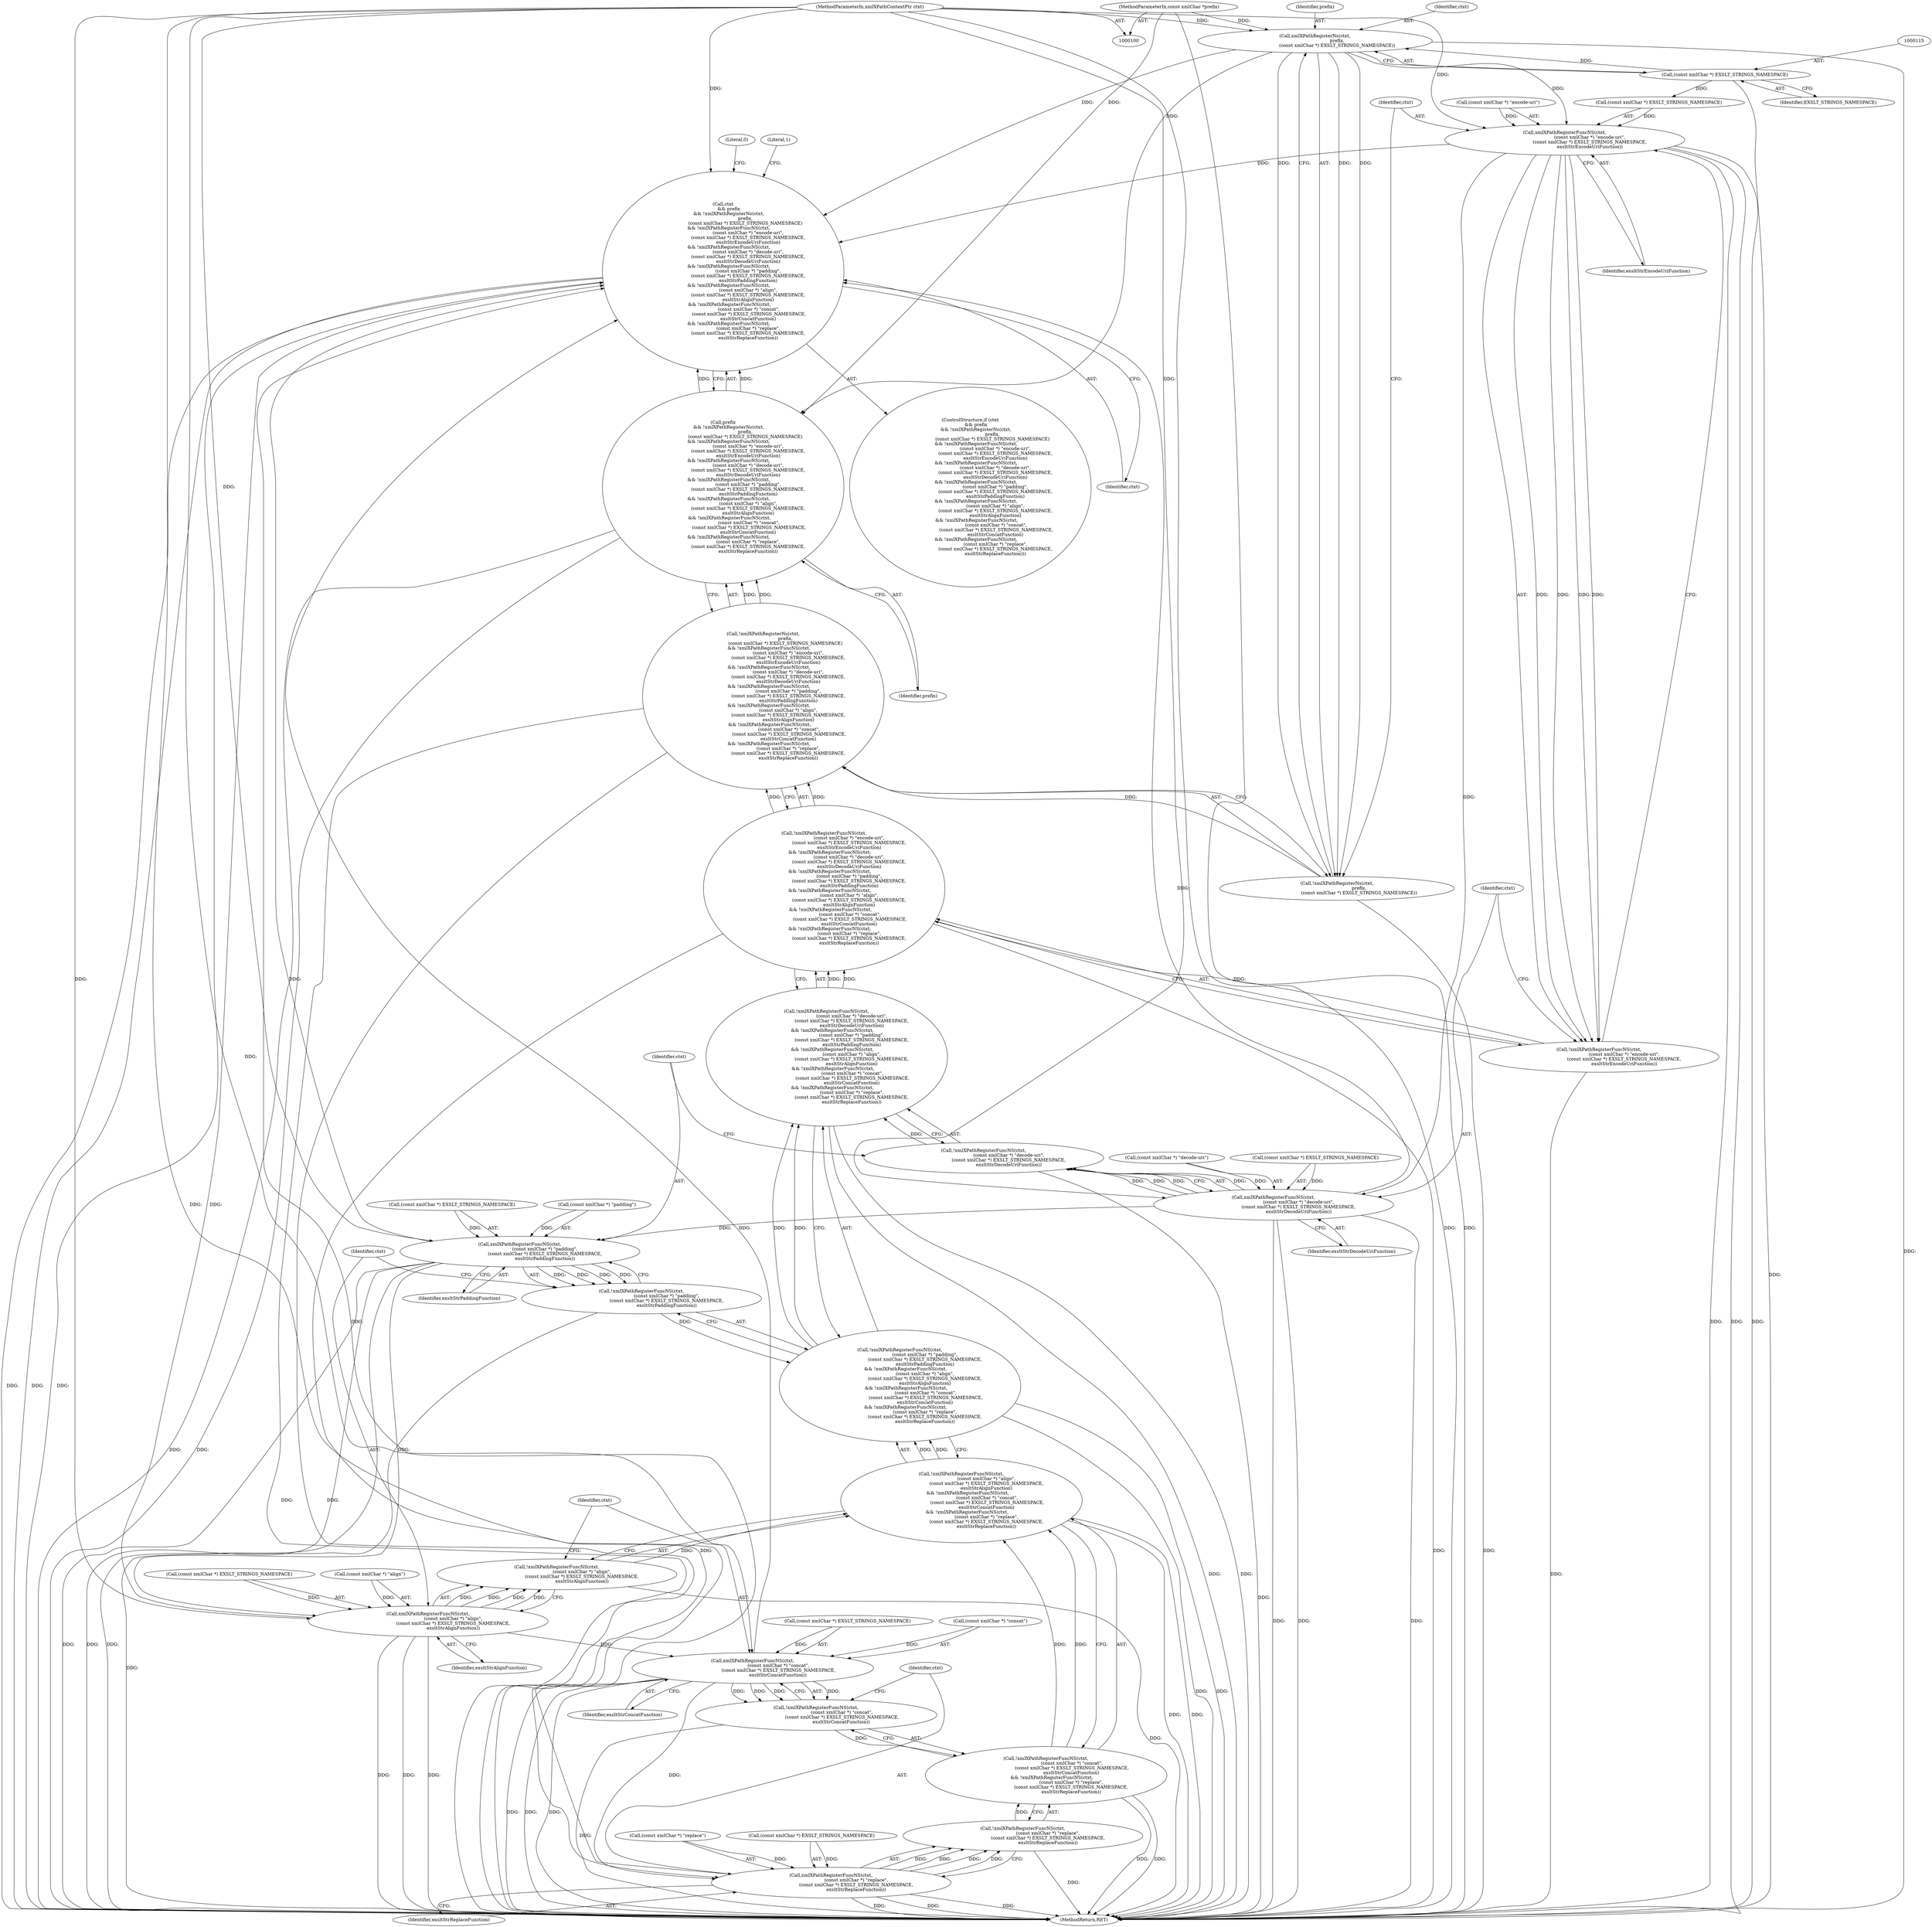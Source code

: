digraph "1_Chrome_96dbafe288dbe2f0cc45fa3c39daf6d0c37acbab_10@pointer" {
"1000111" [label="(Call,xmlXPathRegisterNs(ctxt,\n                               prefix,\n                               (const xmlChar *) EXSLT_STRINGS_NAMESPACE))"];
"1000101" [label="(MethodParameterIn,xmlXPathContextPtr ctxt)"];
"1000102" [label="(MethodParameterIn,const xmlChar *prefix)"];
"1000114" [label="(Call,(const xmlChar *) EXSLT_STRINGS_NAMESPACE)"];
"1000105" [label="(Call,ctxt\n        && prefix\n        && !xmlXPathRegisterNs(ctxt,\n                               prefix,\n                               (const xmlChar *) EXSLT_STRINGS_NAMESPACE)\n        && !xmlXPathRegisterFuncNS(ctxt,\n                                   (const xmlChar *) \"encode-uri\",\n                                   (const xmlChar *) EXSLT_STRINGS_NAMESPACE,\n                                   exsltStrEncodeUriFunction)\n        && !xmlXPathRegisterFuncNS(ctxt,\n                                   (const xmlChar *) \"decode-uri\",\n                                   (const xmlChar *) EXSLT_STRINGS_NAMESPACE,\n                                   exsltStrDecodeUriFunction)\n        && !xmlXPathRegisterFuncNS(ctxt,\n                                   (const xmlChar *) \"padding\",\n                                   (const xmlChar *) EXSLT_STRINGS_NAMESPACE,\n                                   exsltStrPaddingFunction)\n        && !xmlXPathRegisterFuncNS(ctxt,\n                                   (const xmlChar *) \"align\",\n                                   (const xmlChar *) EXSLT_STRINGS_NAMESPACE,\n                                   exsltStrAlignFunction)\n         && !xmlXPathRegisterFuncNS(ctxt,\n                                    (const xmlChar *) \"concat\",\n                                    (const xmlChar *) EXSLT_STRINGS_NAMESPACE,\n                                   exsltStrConcatFunction)\n        && !xmlXPathRegisterFuncNS(ctxt,\n                                   (const xmlChar *) \"replace\",\n                                   (const xmlChar *) EXSLT_STRINGS_NAMESPACE,\n                                   exsltStrReplaceFunction))"];
"1000107" [label="(Call,prefix\n        && !xmlXPathRegisterNs(ctxt,\n                               prefix,\n                               (const xmlChar *) EXSLT_STRINGS_NAMESPACE)\n        && !xmlXPathRegisterFuncNS(ctxt,\n                                   (const xmlChar *) \"encode-uri\",\n                                   (const xmlChar *) EXSLT_STRINGS_NAMESPACE,\n                                   exsltStrEncodeUriFunction)\n        && !xmlXPathRegisterFuncNS(ctxt,\n                                   (const xmlChar *) \"decode-uri\",\n                                   (const xmlChar *) EXSLT_STRINGS_NAMESPACE,\n                                   exsltStrDecodeUriFunction)\n        && !xmlXPathRegisterFuncNS(ctxt,\n                                   (const xmlChar *) \"padding\",\n                                   (const xmlChar *) EXSLT_STRINGS_NAMESPACE,\n                                   exsltStrPaddingFunction)\n        && !xmlXPathRegisterFuncNS(ctxt,\n                                   (const xmlChar *) \"align\",\n                                   (const xmlChar *) EXSLT_STRINGS_NAMESPACE,\n                                   exsltStrAlignFunction)\n         && !xmlXPathRegisterFuncNS(ctxt,\n                                    (const xmlChar *) \"concat\",\n                                    (const xmlChar *) EXSLT_STRINGS_NAMESPACE,\n                                   exsltStrConcatFunction)\n        && !xmlXPathRegisterFuncNS(ctxt,\n                                   (const xmlChar *) \"replace\",\n                                   (const xmlChar *) EXSLT_STRINGS_NAMESPACE,\n                                   exsltStrReplaceFunction))"];
"1000110" [label="(Call,!xmlXPathRegisterNs(ctxt,\n                               prefix,\n                               (const xmlChar *) EXSLT_STRINGS_NAMESPACE))"];
"1000109" [label="(Call,!xmlXPathRegisterNs(ctxt,\n                               prefix,\n                               (const xmlChar *) EXSLT_STRINGS_NAMESPACE)\n        && !xmlXPathRegisterFuncNS(ctxt,\n                                   (const xmlChar *) \"encode-uri\",\n                                   (const xmlChar *) EXSLT_STRINGS_NAMESPACE,\n                                   exsltStrEncodeUriFunction)\n        && !xmlXPathRegisterFuncNS(ctxt,\n                                   (const xmlChar *) \"decode-uri\",\n                                   (const xmlChar *) EXSLT_STRINGS_NAMESPACE,\n                                   exsltStrDecodeUriFunction)\n        && !xmlXPathRegisterFuncNS(ctxt,\n                                   (const xmlChar *) \"padding\",\n                                   (const xmlChar *) EXSLT_STRINGS_NAMESPACE,\n                                   exsltStrPaddingFunction)\n        && !xmlXPathRegisterFuncNS(ctxt,\n                                   (const xmlChar *) \"align\",\n                                   (const xmlChar *) EXSLT_STRINGS_NAMESPACE,\n                                   exsltStrAlignFunction)\n         && !xmlXPathRegisterFuncNS(ctxt,\n                                    (const xmlChar *) \"concat\",\n                                    (const xmlChar *) EXSLT_STRINGS_NAMESPACE,\n                                   exsltStrConcatFunction)\n        && !xmlXPathRegisterFuncNS(ctxt,\n                                   (const xmlChar *) \"replace\",\n                                   (const xmlChar *) EXSLT_STRINGS_NAMESPACE,\n                                   exsltStrReplaceFunction))"];
"1000119" [label="(Call,xmlXPathRegisterFuncNS(ctxt,\n                                   (const xmlChar *) \"encode-uri\",\n                                   (const xmlChar *) EXSLT_STRINGS_NAMESPACE,\n                                   exsltStrEncodeUriFunction))"];
"1000118" [label="(Call,!xmlXPathRegisterFuncNS(ctxt,\n                                   (const xmlChar *) \"encode-uri\",\n                                   (const xmlChar *) EXSLT_STRINGS_NAMESPACE,\n                                   exsltStrEncodeUriFunction))"];
"1000117" [label="(Call,!xmlXPathRegisterFuncNS(ctxt,\n                                   (const xmlChar *) \"encode-uri\",\n                                   (const xmlChar *) EXSLT_STRINGS_NAMESPACE,\n                                   exsltStrEncodeUriFunction)\n        && !xmlXPathRegisterFuncNS(ctxt,\n                                   (const xmlChar *) \"decode-uri\",\n                                   (const xmlChar *) EXSLT_STRINGS_NAMESPACE,\n                                   exsltStrDecodeUriFunction)\n        && !xmlXPathRegisterFuncNS(ctxt,\n                                   (const xmlChar *) \"padding\",\n                                   (const xmlChar *) EXSLT_STRINGS_NAMESPACE,\n                                   exsltStrPaddingFunction)\n        && !xmlXPathRegisterFuncNS(ctxt,\n                                   (const xmlChar *) \"align\",\n                                   (const xmlChar *) EXSLT_STRINGS_NAMESPACE,\n                                   exsltStrAlignFunction)\n         && !xmlXPathRegisterFuncNS(ctxt,\n                                    (const xmlChar *) \"concat\",\n                                    (const xmlChar *) EXSLT_STRINGS_NAMESPACE,\n                                   exsltStrConcatFunction)\n        && !xmlXPathRegisterFuncNS(ctxt,\n                                   (const xmlChar *) \"replace\",\n                                   (const xmlChar *) EXSLT_STRINGS_NAMESPACE,\n                                   exsltStrReplaceFunction))"];
"1000130" [label="(Call,xmlXPathRegisterFuncNS(ctxt,\n                                   (const xmlChar *) \"decode-uri\",\n                                   (const xmlChar *) EXSLT_STRINGS_NAMESPACE,\n                                   exsltStrDecodeUriFunction))"];
"1000129" [label="(Call,!xmlXPathRegisterFuncNS(ctxt,\n                                   (const xmlChar *) \"decode-uri\",\n                                   (const xmlChar *) EXSLT_STRINGS_NAMESPACE,\n                                   exsltStrDecodeUriFunction))"];
"1000128" [label="(Call,!xmlXPathRegisterFuncNS(ctxt,\n                                   (const xmlChar *) \"decode-uri\",\n                                   (const xmlChar *) EXSLT_STRINGS_NAMESPACE,\n                                   exsltStrDecodeUriFunction)\n        && !xmlXPathRegisterFuncNS(ctxt,\n                                   (const xmlChar *) \"padding\",\n                                   (const xmlChar *) EXSLT_STRINGS_NAMESPACE,\n                                   exsltStrPaddingFunction)\n        && !xmlXPathRegisterFuncNS(ctxt,\n                                   (const xmlChar *) \"align\",\n                                   (const xmlChar *) EXSLT_STRINGS_NAMESPACE,\n                                   exsltStrAlignFunction)\n         && !xmlXPathRegisterFuncNS(ctxt,\n                                    (const xmlChar *) \"concat\",\n                                    (const xmlChar *) EXSLT_STRINGS_NAMESPACE,\n                                   exsltStrConcatFunction)\n        && !xmlXPathRegisterFuncNS(ctxt,\n                                   (const xmlChar *) \"replace\",\n                                   (const xmlChar *) EXSLT_STRINGS_NAMESPACE,\n                                   exsltStrReplaceFunction))"];
"1000141" [label="(Call,xmlXPathRegisterFuncNS(ctxt,\n                                   (const xmlChar *) \"padding\",\n                                   (const xmlChar *) EXSLT_STRINGS_NAMESPACE,\n                                   exsltStrPaddingFunction))"];
"1000140" [label="(Call,!xmlXPathRegisterFuncNS(ctxt,\n                                   (const xmlChar *) \"padding\",\n                                   (const xmlChar *) EXSLT_STRINGS_NAMESPACE,\n                                   exsltStrPaddingFunction))"];
"1000139" [label="(Call,!xmlXPathRegisterFuncNS(ctxt,\n                                   (const xmlChar *) \"padding\",\n                                   (const xmlChar *) EXSLT_STRINGS_NAMESPACE,\n                                   exsltStrPaddingFunction)\n        && !xmlXPathRegisterFuncNS(ctxt,\n                                   (const xmlChar *) \"align\",\n                                   (const xmlChar *) EXSLT_STRINGS_NAMESPACE,\n                                   exsltStrAlignFunction)\n         && !xmlXPathRegisterFuncNS(ctxt,\n                                    (const xmlChar *) \"concat\",\n                                    (const xmlChar *) EXSLT_STRINGS_NAMESPACE,\n                                   exsltStrConcatFunction)\n        && !xmlXPathRegisterFuncNS(ctxt,\n                                   (const xmlChar *) \"replace\",\n                                   (const xmlChar *) EXSLT_STRINGS_NAMESPACE,\n                                   exsltStrReplaceFunction))"];
"1000152" [label="(Call,xmlXPathRegisterFuncNS(ctxt,\n                                   (const xmlChar *) \"align\",\n                                   (const xmlChar *) EXSLT_STRINGS_NAMESPACE,\n                                   exsltStrAlignFunction))"];
"1000151" [label="(Call,!xmlXPathRegisterFuncNS(ctxt,\n                                   (const xmlChar *) \"align\",\n                                   (const xmlChar *) EXSLT_STRINGS_NAMESPACE,\n                                   exsltStrAlignFunction))"];
"1000150" [label="(Call,!xmlXPathRegisterFuncNS(ctxt,\n                                   (const xmlChar *) \"align\",\n                                   (const xmlChar *) EXSLT_STRINGS_NAMESPACE,\n                                   exsltStrAlignFunction)\n         && !xmlXPathRegisterFuncNS(ctxt,\n                                    (const xmlChar *) \"concat\",\n                                    (const xmlChar *) EXSLT_STRINGS_NAMESPACE,\n                                   exsltStrConcatFunction)\n        && !xmlXPathRegisterFuncNS(ctxt,\n                                   (const xmlChar *) \"replace\",\n                                   (const xmlChar *) EXSLT_STRINGS_NAMESPACE,\n                                   exsltStrReplaceFunction))"];
"1000163" [label="(Call,xmlXPathRegisterFuncNS(ctxt,\n                                    (const xmlChar *) \"concat\",\n                                    (const xmlChar *) EXSLT_STRINGS_NAMESPACE,\n                                   exsltStrConcatFunction))"];
"1000162" [label="(Call,!xmlXPathRegisterFuncNS(ctxt,\n                                    (const xmlChar *) \"concat\",\n                                    (const xmlChar *) EXSLT_STRINGS_NAMESPACE,\n                                   exsltStrConcatFunction))"];
"1000161" [label="(Call,!xmlXPathRegisterFuncNS(ctxt,\n                                    (const xmlChar *) \"concat\",\n                                    (const xmlChar *) EXSLT_STRINGS_NAMESPACE,\n                                   exsltStrConcatFunction)\n        && !xmlXPathRegisterFuncNS(ctxt,\n                                   (const xmlChar *) \"replace\",\n                                   (const xmlChar *) EXSLT_STRINGS_NAMESPACE,\n                                   exsltStrReplaceFunction))"];
"1000173" [label="(Call,xmlXPathRegisterFuncNS(ctxt,\n                                   (const xmlChar *) \"replace\",\n                                   (const xmlChar *) EXSLT_STRINGS_NAMESPACE,\n                                   exsltStrReplaceFunction))"];
"1000172" [label="(Call,!xmlXPathRegisterFuncNS(ctxt,\n                                   (const xmlChar *) \"replace\",\n                                   (const xmlChar *) EXSLT_STRINGS_NAMESPACE,\n                                   exsltStrReplaceFunction))"];
"1000139" [label="(Call,!xmlXPathRegisterFuncNS(ctxt,\n                                   (const xmlChar *) \"padding\",\n                                   (const xmlChar *) EXSLT_STRINGS_NAMESPACE,\n                                   exsltStrPaddingFunction)\n        && !xmlXPathRegisterFuncNS(ctxt,\n                                   (const xmlChar *) \"align\",\n                                   (const xmlChar *) EXSLT_STRINGS_NAMESPACE,\n                                   exsltStrAlignFunction)\n         && !xmlXPathRegisterFuncNS(ctxt,\n                                    (const xmlChar *) \"concat\",\n                                    (const xmlChar *) EXSLT_STRINGS_NAMESPACE,\n                                   exsltStrConcatFunction)\n        && !xmlXPathRegisterFuncNS(ctxt,\n                                   (const xmlChar *) \"replace\",\n                                   (const xmlChar *) EXSLT_STRINGS_NAMESPACE,\n                                   exsltStrReplaceFunction))"];
"1000188" [label="(MethodReturn,RET)"];
"1000175" [label="(Call,(const xmlChar *) \"replace\")"];
"1000128" [label="(Call,!xmlXPathRegisterFuncNS(ctxt,\n                                   (const xmlChar *) \"decode-uri\",\n                                   (const xmlChar *) EXSLT_STRINGS_NAMESPACE,\n                                   exsltStrDecodeUriFunction)\n        && !xmlXPathRegisterFuncNS(ctxt,\n                                   (const xmlChar *) \"padding\",\n                                   (const xmlChar *) EXSLT_STRINGS_NAMESPACE,\n                                   exsltStrPaddingFunction)\n        && !xmlXPathRegisterFuncNS(ctxt,\n                                   (const xmlChar *) \"align\",\n                                   (const xmlChar *) EXSLT_STRINGS_NAMESPACE,\n                                   exsltStrAlignFunction)\n         && !xmlXPathRegisterFuncNS(ctxt,\n                                    (const xmlChar *) \"concat\",\n                                    (const xmlChar *) EXSLT_STRINGS_NAMESPACE,\n                                   exsltStrConcatFunction)\n        && !xmlXPathRegisterFuncNS(ctxt,\n                                   (const xmlChar *) \"replace\",\n                                   (const xmlChar *) EXSLT_STRINGS_NAMESPACE,\n                                   exsltStrReplaceFunction))"];
"1000151" [label="(Call,!xmlXPathRegisterFuncNS(ctxt,\n                                   (const xmlChar *) \"align\",\n                                   (const xmlChar *) EXSLT_STRINGS_NAMESPACE,\n                                   exsltStrAlignFunction))"];
"1000130" [label="(Call,xmlXPathRegisterFuncNS(ctxt,\n                                   (const xmlChar *) \"decode-uri\",\n                                   (const xmlChar *) EXSLT_STRINGS_NAMESPACE,\n                                   exsltStrDecodeUriFunction))"];
"1000143" [label="(Call,(const xmlChar *) \"padding\")"];
"1000157" [label="(Call,(const xmlChar *) EXSLT_STRINGS_NAMESPACE)"];
"1000104" [label="(ControlStructure,if (ctxt\n        && prefix\n        && !xmlXPathRegisterNs(ctxt,\n                               prefix,\n                               (const xmlChar *) EXSLT_STRINGS_NAMESPACE)\n        && !xmlXPathRegisterFuncNS(ctxt,\n                                   (const xmlChar *) \"encode-uri\",\n                                   (const xmlChar *) EXSLT_STRINGS_NAMESPACE,\n                                   exsltStrEncodeUriFunction)\n        && !xmlXPathRegisterFuncNS(ctxt,\n                                   (const xmlChar *) \"decode-uri\",\n                                   (const xmlChar *) EXSLT_STRINGS_NAMESPACE,\n                                   exsltStrDecodeUriFunction)\n        && !xmlXPathRegisterFuncNS(ctxt,\n                                   (const xmlChar *) \"padding\",\n                                   (const xmlChar *) EXSLT_STRINGS_NAMESPACE,\n                                   exsltStrPaddingFunction)\n        && !xmlXPathRegisterFuncNS(ctxt,\n                                   (const xmlChar *) \"align\",\n                                   (const xmlChar *) EXSLT_STRINGS_NAMESPACE,\n                                   exsltStrAlignFunction)\n         && !xmlXPathRegisterFuncNS(ctxt,\n                                    (const xmlChar *) \"concat\",\n                                    (const xmlChar *) EXSLT_STRINGS_NAMESPACE,\n                                   exsltStrConcatFunction)\n        && !xmlXPathRegisterFuncNS(ctxt,\n                                   (const xmlChar *) \"replace\",\n                                   (const xmlChar *) EXSLT_STRINGS_NAMESPACE,\n                                   exsltStrReplaceFunction)))"];
"1000111" [label="(Call,xmlXPathRegisterNs(ctxt,\n                               prefix,\n                               (const xmlChar *) EXSLT_STRINGS_NAMESPACE))"];
"1000141" [label="(Call,xmlXPathRegisterFuncNS(ctxt,\n                                   (const xmlChar *) \"padding\",\n                                   (const xmlChar *) EXSLT_STRINGS_NAMESPACE,\n                                   exsltStrPaddingFunction))"];
"1000109" [label="(Call,!xmlXPathRegisterNs(ctxt,\n                               prefix,\n                               (const xmlChar *) EXSLT_STRINGS_NAMESPACE)\n        && !xmlXPathRegisterFuncNS(ctxt,\n                                   (const xmlChar *) \"encode-uri\",\n                                   (const xmlChar *) EXSLT_STRINGS_NAMESPACE,\n                                   exsltStrEncodeUriFunction)\n        && !xmlXPathRegisterFuncNS(ctxt,\n                                   (const xmlChar *) \"decode-uri\",\n                                   (const xmlChar *) EXSLT_STRINGS_NAMESPACE,\n                                   exsltStrDecodeUriFunction)\n        && !xmlXPathRegisterFuncNS(ctxt,\n                                   (const xmlChar *) \"padding\",\n                                   (const xmlChar *) EXSLT_STRINGS_NAMESPACE,\n                                   exsltStrPaddingFunction)\n        && !xmlXPathRegisterFuncNS(ctxt,\n                                   (const xmlChar *) \"align\",\n                                   (const xmlChar *) EXSLT_STRINGS_NAMESPACE,\n                                   exsltStrAlignFunction)\n         && !xmlXPathRegisterFuncNS(ctxt,\n                                    (const xmlChar *) \"concat\",\n                                    (const xmlChar *) EXSLT_STRINGS_NAMESPACE,\n                                   exsltStrConcatFunction)\n        && !xmlXPathRegisterFuncNS(ctxt,\n                                   (const xmlChar *) \"replace\",\n                                   (const xmlChar *) EXSLT_STRINGS_NAMESPACE,\n                                   exsltStrReplaceFunction))"];
"1000117" [label="(Call,!xmlXPathRegisterFuncNS(ctxt,\n                                   (const xmlChar *) \"encode-uri\",\n                                   (const xmlChar *) EXSLT_STRINGS_NAMESPACE,\n                                   exsltStrEncodeUriFunction)\n        && !xmlXPathRegisterFuncNS(ctxt,\n                                   (const xmlChar *) \"decode-uri\",\n                                   (const xmlChar *) EXSLT_STRINGS_NAMESPACE,\n                                   exsltStrDecodeUriFunction)\n        && !xmlXPathRegisterFuncNS(ctxt,\n                                   (const xmlChar *) \"padding\",\n                                   (const xmlChar *) EXSLT_STRINGS_NAMESPACE,\n                                   exsltStrPaddingFunction)\n        && !xmlXPathRegisterFuncNS(ctxt,\n                                   (const xmlChar *) \"align\",\n                                   (const xmlChar *) EXSLT_STRINGS_NAMESPACE,\n                                   exsltStrAlignFunction)\n         && !xmlXPathRegisterFuncNS(ctxt,\n                                    (const xmlChar *) \"concat\",\n                                    (const xmlChar *) EXSLT_STRINGS_NAMESPACE,\n                                   exsltStrConcatFunction)\n        && !xmlXPathRegisterFuncNS(ctxt,\n                                   (const xmlChar *) \"replace\",\n                                   (const xmlChar *) EXSLT_STRINGS_NAMESPACE,\n                                   exsltStrReplaceFunction))"];
"1000140" [label="(Call,!xmlXPathRegisterFuncNS(ctxt,\n                                   (const xmlChar *) \"padding\",\n                                   (const xmlChar *) EXSLT_STRINGS_NAMESPACE,\n                                   exsltStrPaddingFunction))"];
"1000171" [label="(Identifier,exsltStrConcatFunction)"];
"1000110" [label="(Call,!xmlXPathRegisterNs(ctxt,\n                               prefix,\n                               (const xmlChar *) EXSLT_STRINGS_NAMESPACE))"];
"1000165" [label="(Call,(const xmlChar *) \"concat\")"];
"1000113" [label="(Identifier,prefix)"];
"1000120" [label="(Identifier,ctxt)"];
"1000184" [label="(Literal,0)"];
"1000161" [label="(Call,!xmlXPathRegisterFuncNS(ctxt,\n                                    (const xmlChar *) \"concat\",\n                                    (const xmlChar *) EXSLT_STRINGS_NAMESPACE,\n                                   exsltStrConcatFunction)\n        && !xmlXPathRegisterFuncNS(ctxt,\n                                   (const xmlChar *) \"replace\",\n                                   (const xmlChar *) EXSLT_STRINGS_NAMESPACE,\n                                   exsltStrReplaceFunction))"];
"1000142" [label="(Identifier,ctxt)"];
"1000164" [label="(Identifier,ctxt)"];
"1000101" [label="(MethodParameterIn,xmlXPathContextPtr ctxt)"];
"1000119" [label="(Call,xmlXPathRegisterFuncNS(ctxt,\n                                   (const xmlChar *) \"encode-uri\",\n                                   (const xmlChar *) EXSLT_STRINGS_NAMESPACE,\n                                   exsltStrEncodeUriFunction))"];
"1000118" [label="(Call,!xmlXPathRegisterFuncNS(ctxt,\n                                   (const xmlChar *) \"encode-uri\",\n                                   (const xmlChar *) EXSLT_STRINGS_NAMESPACE,\n                                   exsltStrEncodeUriFunction))"];
"1000138" [label="(Identifier,exsltStrDecodeUriFunction)"];
"1000108" [label="(Identifier,prefix)"];
"1000135" [label="(Call,(const xmlChar *) EXSLT_STRINGS_NAMESPACE)"];
"1000160" [label="(Identifier,exsltStrAlignFunction)"];
"1000146" [label="(Call,(const xmlChar *) EXSLT_STRINGS_NAMESPACE)"];
"1000124" [label="(Call,(const xmlChar *) EXSLT_STRINGS_NAMESPACE)"];
"1000129" [label="(Call,!xmlXPathRegisterFuncNS(ctxt,\n                                   (const xmlChar *) \"decode-uri\",\n                                   (const xmlChar *) EXSLT_STRINGS_NAMESPACE,\n                                   exsltStrDecodeUriFunction))"];
"1000153" [label="(Identifier,ctxt)"];
"1000178" [label="(Call,(const xmlChar *) EXSLT_STRINGS_NAMESPACE)"];
"1000131" [label="(Identifier,ctxt)"];
"1000107" [label="(Call,prefix\n        && !xmlXPathRegisterNs(ctxt,\n                               prefix,\n                               (const xmlChar *) EXSLT_STRINGS_NAMESPACE)\n        && !xmlXPathRegisterFuncNS(ctxt,\n                                   (const xmlChar *) \"encode-uri\",\n                                   (const xmlChar *) EXSLT_STRINGS_NAMESPACE,\n                                   exsltStrEncodeUriFunction)\n        && !xmlXPathRegisterFuncNS(ctxt,\n                                   (const xmlChar *) \"decode-uri\",\n                                   (const xmlChar *) EXSLT_STRINGS_NAMESPACE,\n                                   exsltStrDecodeUriFunction)\n        && !xmlXPathRegisterFuncNS(ctxt,\n                                   (const xmlChar *) \"padding\",\n                                   (const xmlChar *) EXSLT_STRINGS_NAMESPACE,\n                                   exsltStrPaddingFunction)\n        && !xmlXPathRegisterFuncNS(ctxt,\n                                   (const xmlChar *) \"align\",\n                                   (const xmlChar *) EXSLT_STRINGS_NAMESPACE,\n                                   exsltStrAlignFunction)\n         && !xmlXPathRegisterFuncNS(ctxt,\n                                    (const xmlChar *) \"concat\",\n                                    (const xmlChar *) EXSLT_STRINGS_NAMESPACE,\n                                   exsltStrConcatFunction)\n        && !xmlXPathRegisterFuncNS(ctxt,\n                                   (const xmlChar *) \"replace\",\n                                   (const xmlChar *) EXSLT_STRINGS_NAMESPACE,\n                                   exsltStrReplaceFunction))"];
"1000187" [label="(Literal,1)"];
"1000127" [label="(Identifier,exsltStrEncodeUriFunction)"];
"1000162" [label="(Call,!xmlXPathRegisterFuncNS(ctxt,\n                                    (const xmlChar *) \"concat\",\n                                    (const xmlChar *) EXSLT_STRINGS_NAMESPACE,\n                                   exsltStrConcatFunction))"];
"1000112" [label="(Identifier,ctxt)"];
"1000168" [label="(Call,(const xmlChar *) EXSLT_STRINGS_NAMESPACE)"];
"1000163" [label="(Call,xmlXPathRegisterFuncNS(ctxt,\n                                    (const xmlChar *) \"concat\",\n                                    (const xmlChar *) EXSLT_STRINGS_NAMESPACE,\n                                   exsltStrConcatFunction))"];
"1000106" [label="(Identifier,ctxt)"];
"1000102" [label="(MethodParameterIn,const xmlChar *prefix)"];
"1000149" [label="(Identifier,exsltStrPaddingFunction)"];
"1000116" [label="(Identifier,EXSLT_STRINGS_NAMESPACE)"];
"1000154" [label="(Call,(const xmlChar *) \"align\")"];
"1000114" [label="(Call,(const xmlChar *) EXSLT_STRINGS_NAMESPACE)"];
"1000152" [label="(Call,xmlXPathRegisterFuncNS(ctxt,\n                                   (const xmlChar *) \"align\",\n                                   (const xmlChar *) EXSLT_STRINGS_NAMESPACE,\n                                   exsltStrAlignFunction))"];
"1000132" [label="(Call,(const xmlChar *) \"decode-uri\")"];
"1000174" [label="(Identifier,ctxt)"];
"1000173" [label="(Call,xmlXPathRegisterFuncNS(ctxt,\n                                   (const xmlChar *) \"replace\",\n                                   (const xmlChar *) EXSLT_STRINGS_NAMESPACE,\n                                   exsltStrReplaceFunction))"];
"1000105" [label="(Call,ctxt\n        && prefix\n        && !xmlXPathRegisterNs(ctxt,\n                               prefix,\n                               (const xmlChar *) EXSLT_STRINGS_NAMESPACE)\n        && !xmlXPathRegisterFuncNS(ctxt,\n                                   (const xmlChar *) \"encode-uri\",\n                                   (const xmlChar *) EXSLT_STRINGS_NAMESPACE,\n                                   exsltStrEncodeUriFunction)\n        && !xmlXPathRegisterFuncNS(ctxt,\n                                   (const xmlChar *) \"decode-uri\",\n                                   (const xmlChar *) EXSLT_STRINGS_NAMESPACE,\n                                   exsltStrDecodeUriFunction)\n        && !xmlXPathRegisterFuncNS(ctxt,\n                                   (const xmlChar *) \"padding\",\n                                   (const xmlChar *) EXSLT_STRINGS_NAMESPACE,\n                                   exsltStrPaddingFunction)\n        && !xmlXPathRegisterFuncNS(ctxt,\n                                   (const xmlChar *) \"align\",\n                                   (const xmlChar *) EXSLT_STRINGS_NAMESPACE,\n                                   exsltStrAlignFunction)\n         && !xmlXPathRegisterFuncNS(ctxt,\n                                    (const xmlChar *) \"concat\",\n                                    (const xmlChar *) EXSLT_STRINGS_NAMESPACE,\n                                   exsltStrConcatFunction)\n        && !xmlXPathRegisterFuncNS(ctxt,\n                                   (const xmlChar *) \"replace\",\n                                   (const xmlChar *) EXSLT_STRINGS_NAMESPACE,\n                                   exsltStrReplaceFunction))"];
"1000150" [label="(Call,!xmlXPathRegisterFuncNS(ctxt,\n                                   (const xmlChar *) \"align\",\n                                   (const xmlChar *) EXSLT_STRINGS_NAMESPACE,\n                                   exsltStrAlignFunction)\n         && !xmlXPathRegisterFuncNS(ctxt,\n                                    (const xmlChar *) \"concat\",\n                                    (const xmlChar *) EXSLT_STRINGS_NAMESPACE,\n                                   exsltStrConcatFunction)\n        && !xmlXPathRegisterFuncNS(ctxt,\n                                   (const xmlChar *) \"replace\",\n                                   (const xmlChar *) EXSLT_STRINGS_NAMESPACE,\n                                   exsltStrReplaceFunction))"];
"1000172" [label="(Call,!xmlXPathRegisterFuncNS(ctxt,\n                                   (const xmlChar *) \"replace\",\n                                   (const xmlChar *) EXSLT_STRINGS_NAMESPACE,\n                                   exsltStrReplaceFunction))"];
"1000121" [label="(Call,(const xmlChar *) \"encode-uri\")"];
"1000181" [label="(Identifier,exsltStrReplaceFunction)"];
"1000111" -> "1000110"  [label="AST: "];
"1000111" -> "1000114"  [label="CFG: "];
"1000112" -> "1000111"  [label="AST: "];
"1000113" -> "1000111"  [label="AST: "];
"1000114" -> "1000111"  [label="AST: "];
"1000110" -> "1000111"  [label="CFG: "];
"1000111" -> "1000188"  [label="DDG: "];
"1000111" -> "1000105"  [label="DDG: "];
"1000111" -> "1000107"  [label="DDG: "];
"1000111" -> "1000110"  [label="DDG: "];
"1000111" -> "1000110"  [label="DDG: "];
"1000111" -> "1000110"  [label="DDG: "];
"1000101" -> "1000111"  [label="DDG: "];
"1000102" -> "1000111"  [label="DDG: "];
"1000114" -> "1000111"  [label="DDG: "];
"1000111" -> "1000119"  [label="DDG: "];
"1000101" -> "1000100"  [label="AST: "];
"1000101" -> "1000188"  [label="DDG: "];
"1000101" -> "1000105"  [label="DDG: "];
"1000101" -> "1000119"  [label="DDG: "];
"1000101" -> "1000130"  [label="DDG: "];
"1000101" -> "1000141"  [label="DDG: "];
"1000101" -> "1000152"  [label="DDG: "];
"1000101" -> "1000163"  [label="DDG: "];
"1000101" -> "1000173"  [label="DDG: "];
"1000102" -> "1000100"  [label="AST: "];
"1000102" -> "1000188"  [label="DDG: "];
"1000102" -> "1000107"  [label="DDG: "];
"1000114" -> "1000116"  [label="CFG: "];
"1000115" -> "1000114"  [label="AST: "];
"1000116" -> "1000114"  [label="AST: "];
"1000114" -> "1000188"  [label="DDG: "];
"1000114" -> "1000124"  [label="DDG: "];
"1000105" -> "1000104"  [label="AST: "];
"1000105" -> "1000106"  [label="CFG: "];
"1000105" -> "1000107"  [label="CFG: "];
"1000106" -> "1000105"  [label="AST: "];
"1000107" -> "1000105"  [label="AST: "];
"1000184" -> "1000105"  [label="CFG: "];
"1000187" -> "1000105"  [label="CFG: "];
"1000105" -> "1000188"  [label="DDG: "];
"1000105" -> "1000188"  [label="DDG: "];
"1000105" -> "1000188"  [label="DDG: "];
"1000163" -> "1000105"  [label="DDG: "];
"1000141" -> "1000105"  [label="DDG: "];
"1000152" -> "1000105"  [label="DDG: "];
"1000173" -> "1000105"  [label="DDG: "];
"1000130" -> "1000105"  [label="DDG: "];
"1000119" -> "1000105"  [label="DDG: "];
"1000107" -> "1000105"  [label="DDG: "];
"1000107" -> "1000105"  [label="DDG: "];
"1000107" -> "1000108"  [label="CFG: "];
"1000107" -> "1000109"  [label="CFG: "];
"1000108" -> "1000107"  [label="AST: "];
"1000109" -> "1000107"  [label="AST: "];
"1000107" -> "1000188"  [label="DDG: "];
"1000107" -> "1000188"  [label="DDG: "];
"1000109" -> "1000107"  [label="DDG: "];
"1000109" -> "1000107"  [label="DDG: "];
"1000110" -> "1000109"  [label="AST: "];
"1000120" -> "1000110"  [label="CFG: "];
"1000109" -> "1000110"  [label="CFG: "];
"1000110" -> "1000188"  [label="DDG: "];
"1000110" -> "1000109"  [label="DDG: "];
"1000109" -> "1000117"  [label="CFG: "];
"1000117" -> "1000109"  [label="AST: "];
"1000109" -> "1000188"  [label="DDG: "];
"1000109" -> "1000188"  [label="DDG: "];
"1000117" -> "1000109"  [label="DDG: "];
"1000117" -> "1000109"  [label="DDG: "];
"1000119" -> "1000118"  [label="AST: "];
"1000119" -> "1000127"  [label="CFG: "];
"1000120" -> "1000119"  [label="AST: "];
"1000121" -> "1000119"  [label="AST: "];
"1000124" -> "1000119"  [label="AST: "];
"1000127" -> "1000119"  [label="AST: "];
"1000118" -> "1000119"  [label="CFG: "];
"1000119" -> "1000188"  [label="DDG: "];
"1000119" -> "1000188"  [label="DDG: "];
"1000119" -> "1000188"  [label="DDG: "];
"1000119" -> "1000118"  [label="DDG: "];
"1000119" -> "1000118"  [label="DDG: "];
"1000119" -> "1000118"  [label="DDG: "];
"1000119" -> "1000118"  [label="DDG: "];
"1000121" -> "1000119"  [label="DDG: "];
"1000124" -> "1000119"  [label="DDG: "];
"1000119" -> "1000130"  [label="DDG: "];
"1000118" -> "1000117"  [label="AST: "];
"1000131" -> "1000118"  [label="CFG: "];
"1000117" -> "1000118"  [label="CFG: "];
"1000118" -> "1000188"  [label="DDG: "];
"1000118" -> "1000117"  [label="DDG: "];
"1000117" -> "1000128"  [label="CFG: "];
"1000128" -> "1000117"  [label="AST: "];
"1000117" -> "1000188"  [label="DDG: "];
"1000117" -> "1000188"  [label="DDG: "];
"1000128" -> "1000117"  [label="DDG: "];
"1000128" -> "1000117"  [label="DDG: "];
"1000130" -> "1000129"  [label="AST: "];
"1000130" -> "1000138"  [label="CFG: "];
"1000131" -> "1000130"  [label="AST: "];
"1000132" -> "1000130"  [label="AST: "];
"1000135" -> "1000130"  [label="AST: "];
"1000138" -> "1000130"  [label="AST: "];
"1000129" -> "1000130"  [label="CFG: "];
"1000130" -> "1000188"  [label="DDG: "];
"1000130" -> "1000188"  [label="DDG: "];
"1000130" -> "1000188"  [label="DDG: "];
"1000130" -> "1000129"  [label="DDG: "];
"1000130" -> "1000129"  [label="DDG: "];
"1000130" -> "1000129"  [label="DDG: "];
"1000130" -> "1000129"  [label="DDG: "];
"1000132" -> "1000130"  [label="DDG: "];
"1000135" -> "1000130"  [label="DDG: "];
"1000130" -> "1000141"  [label="DDG: "];
"1000129" -> "1000128"  [label="AST: "];
"1000142" -> "1000129"  [label="CFG: "];
"1000128" -> "1000129"  [label="CFG: "];
"1000129" -> "1000188"  [label="DDG: "];
"1000129" -> "1000128"  [label="DDG: "];
"1000128" -> "1000139"  [label="CFG: "];
"1000139" -> "1000128"  [label="AST: "];
"1000128" -> "1000188"  [label="DDG: "];
"1000128" -> "1000188"  [label="DDG: "];
"1000139" -> "1000128"  [label="DDG: "];
"1000139" -> "1000128"  [label="DDG: "];
"1000141" -> "1000140"  [label="AST: "];
"1000141" -> "1000149"  [label="CFG: "];
"1000142" -> "1000141"  [label="AST: "];
"1000143" -> "1000141"  [label="AST: "];
"1000146" -> "1000141"  [label="AST: "];
"1000149" -> "1000141"  [label="AST: "];
"1000140" -> "1000141"  [label="CFG: "];
"1000141" -> "1000188"  [label="DDG: "];
"1000141" -> "1000188"  [label="DDG: "];
"1000141" -> "1000188"  [label="DDG: "];
"1000141" -> "1000140"  [label="DDG: "];
"1000141" -> "1000140"  [label="DDG: "];
"1000141" -> "1000140"  [label="DDG: "];
"1000141" -> "1000140"  [label="DDG: "];
"1000143" -> "1000141"  [label="DDG: "];
"1000146" -> "1000141"  [label="DDG: "];
"1000141" -> "1000152"  [label="DDG: "];
"1000140" -> "1000139"  [label="AST: "];
"1000153" -> "1000140"  [label="CFG: "];
"1000139" -> "1000140"  [label="CFG: "];
"1000140" -> "1000188"  [label="DDG: "];
"1000140" -> "1000139"  [label="DDG: "];
"1000139" -> "1000150"  [label="CFG: "];
"1000150" -> "1000139"  [label="AST: "];
"1000139" -> "1000188"  [label="DDG: "];
"1000139" -> "1000188"  [label="DDG: "];
"1000150" -> "1000139"  [label="DDG: "];
"1000150" -> "1000139"  [label="DDG: "];
"1000152" -> "1000151"  [label="AST: "];
"1000152" -> "1000160"  [label="CFG: "];
"1000153" -> "1000152"  [label="AST: "];
"1000154" -> "1000152"  [label="AST: "];
"1000157" -> "1000152"  [label="AST: "];
"1000160" -> "1000152"  [label="AST: "];
"1000151" -> "1000152"  [label="CFG: "];
"1000152" -> "1000188"  [label="DDG: "];
"1000152" -> "1000188"  [label="DDG: "];
"1000152" -> "1000188"  [label="DDG: "];
"1000152" -> "1000151"  [label="DDG: "];
"1000152" -> "1000151"  [label="DDG: "];
"1000152" -> "1000151"  [label="DDG: "];
"1000152" -> "1000151"  [label="DDG: "];
"1000154" -> "1000152"  [label="DDG: "];
"1000157" -> "1000152"  [label="DDG: "];
"1000152" -> "1000163"  [label="DDG: "];
"1000151" -> "1000150"  [label="AST: "];
"1000164" -> "1000151"  [label="CFG: "];
"1000150" -> "1000151"  [label="CFG: "];
"1000151" -> "1000188"  [label="DDG: "];
"1000151" -> "1000150"  [label="DDG: "];
"1000150" -> "1000161"  [label="CFG: "];
"1000161" -> "1000150"  [label="AST: "];
"1000150" -> "1000188"  [label="DDG: "];
"1000150" -> "1000188"  [label="DDG: "];
"1000161" -> "1000150"  [label="DDG: "];
"1000161" -> "1000150"  [label="DDG: "];
"1000163" -> "1000162"  [label="AST: "];
"1000163" -> "1000171"  [label="CFG: "];
"1000164" -> "1000163"  [label="AST: "];
"1000165" -> "1000163"  [label="AST: "];
"1000168" -> "1000163"  [label="AST: "];
"1000171" -> "1000163"  [label="AST: "];
"1000162" -> "1000163"  [label="CFG: "];
"1000163" -> "1000188"  [label="DDG: "];
"1000163" -> "1000188"  [label="DDG: "];
"1000163" -> "1000188"  [label="DDG: "];
"1000163" -> "1000162"  [label="DDG: "];
"1000163" -> "1000162"  [label="DDG: "];
"1000163" -> "1000162"  [label="DDG: "];
"1000163" -> "1000162"  [label="DDG: "];
"1000165" -> "1000163"  [label="DDG: "];
"1000168" -> "1000163"  [label="DDG: "];
"1000163" -> "1000173"  [label="DDG: "];
"1000162" -> "1000161"  [label="AST: "];
"1000174" -> "1000162"  [label="CFG: "];
"1000161" -> "1000162"  [label="CFG: "];
"1000162" -> "1000188"  [label="DDG: "];
"1000162" -> "1000161"  [label="DDG: "];
"1000161" -> "1000172"  [label="CFG: "];
"1000172" -> "1000161"  [label="AST: "];
"1000161" -> "1000188"  [label="DDG: "];
"1000161" -> "1000188"  [label="DDG: "];
"1000172" -> "1000161"  [label="DDG: "];
"1000173" -> "1000172"  [label="AST: "];
"1000173" -> "1000181"  [label="CFG: "];
"1000174" -> "1000173"  [label="AST: "];
"1000175" -> "1000173"  [label="AST: "];
"1000178" -> "1000173"  [label="AST: "];
"1000181" -> "1000173"  [label="AST: "];
"1000172" -> "1000173"  [label="CFG: "];
"1000173" -> "1000188"  [label="DDG: "];
"1000173" -> "1000188"  [label="DDG: "];
"1000173" -> "1000188"  [label="DDG: "];
"1000173" -> "1000172"  [label="DDG: "];
"1000173" -> "1000172"  [label="DDG: "];
"1000173" -> "1000172"  [label="DDG: "];
"1000173" -> "1000172"  [label="DDG: "];
"1000175" -> "1000173"  [label="DDG: "];
"1000178" -> "1000173"  [label="DDG: "];
"1000172" -> "1000188"  [label="DDG: "];
}
